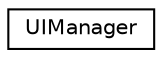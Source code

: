 digraph "Graphical Class Hierarchy"
{
 // LATEX_PDF_SIZE
  edge [fontname="Helvetica",fontsize="10",labelfontname="Helvetica",labelfontsize="10"];
  node [fontname="Helvetica",fontsize="10",shape=record];
  rankdir="LR";
  Node0 [label="UIManager",height=0.2,width=0.4,color="black", fillcolor="white", style="filled",URL="$class_u_i_manager.html",tooltip=" "];
}
